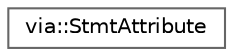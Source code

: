 digraph "Graphical Class Hierarchy"
{
 // LATEX_PDF_SIZE
  bgcolor="transparent";
  edge [fontname=Helvetica,fontsize=10,labelfontname=Helvetica,labelfontsize=10];
  node [fontname=Helvetica,fontsize=10,shape=box,height=0.2,width=0.4];
  rankdir="LR";
  Node0 [id="Node000000",label="via::StmtAttribute",height=0.2,width=0.4,color="grey40", fillcolor="white", style="filled",URL="$structvia_1_1StmtAttribute.html",tooltip=" "];
}
